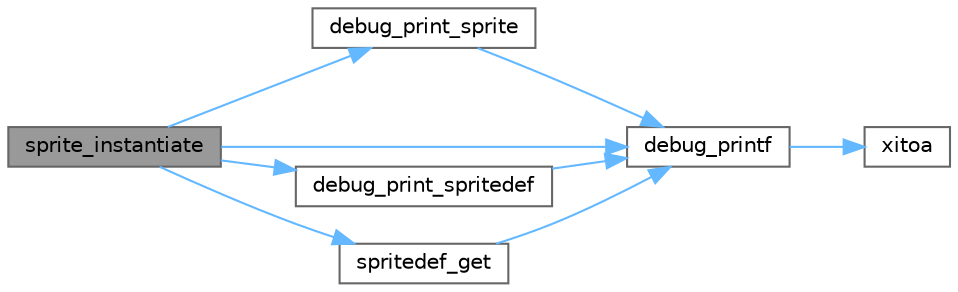 digraph "sprite_instantiate"
{
 // LATEX_PDF_SIZE
  bgcolor="transparent";
  edge [fontname=Helvetica,fontsize=10,labelfontname=Helvetica,labelfontsize=10];
  node [fontname=Helvetica,fontsize=10,shape=box,height=0.2,width=0.4];
  rankdir="LR";
  Node1 [id="Node000001",label="sprite_instantiate",height=0.2,width=0.4,color="gray40", fillcolor="grey60", style="filled", fontcolor="black",tooltip=" "];
  Node1 -> Node2 [id="edge1_Node000001_Node000002",color="steelblue1",style="solid",tooltip=" "];
  Node2 [id="Node000002",label="debug_print_sprite",height=0.2,width=0.4,color="grey40", fillcolor="white", style="filled",URL="$sprite_8c.html#ac02af1c1968e3fd616ccf577a5f677f6",tooltip=" "];
  Node2 -> Node3 [id="edge2_Node000002_Node000003",color="steelblue1",style="solid",tooltip=" "];
  Node3 [id="Node000003",label="debug_printf",height=0.2,width=0.4,color="grey40", fillcolor="white", style="filled",URL="$debug_8c.html#a62c38c9caa26674373a77b2c8f53c68d",tooltip=" "];
  Node3 -> Node4 [id="edge3_Node000003_Node000004",color="steelblue1",style="solid",tooltip=" "];
  Node4 [id="Node000004",label="xitoa",height=0.2,width=0.4,color="grey40", fillcolor="white", style="filled",URL="$xitoa_8c.html#a07f48abaff3d03e301b7cba644a97639",tooltip="Converts an integer to another number base as a string."];
  Node1 -> Node5 [id="edge4_Node000001_Node000005",color="steelblue1",style="solid",tooltip=" "];
  Node5 [id="Node000005",label="debug_print_spritedef",height=0.2,width=0.4,color="grey40", fillcolor="white", style="filled",URL="$spritedef_8c.html#abf9729efab439c1876f90ea162301839",tooltip=" "];
  Node5 -> Node3 [id="edge5_Node000005_Node000003",color="steelblue1",style="solid",tooltip=" "];
  Node1 -> Node3 [id="edge6_Node000001_Node000003",color="steelblue1",style="solid",tooltip=" "];
  Node1 -> Node6 [id="edge7_Node000001_Node000006",color="steelblue1",style="solid",tooltip=" "];
  Node6 [id="Node000006",label="spritedef_get",height=0.2,width=0.4,color="grey40", fillcolor="white", style="filled",URL="$spritedef_8c.html#a1fad3f9e7b60d38d859247fed50a8282",tooltip=" "];
  Node6 -> Node3 [id="edge8_Node000006_Node000003",color="steelblue1",style="solid",tooltip=" "];
}
